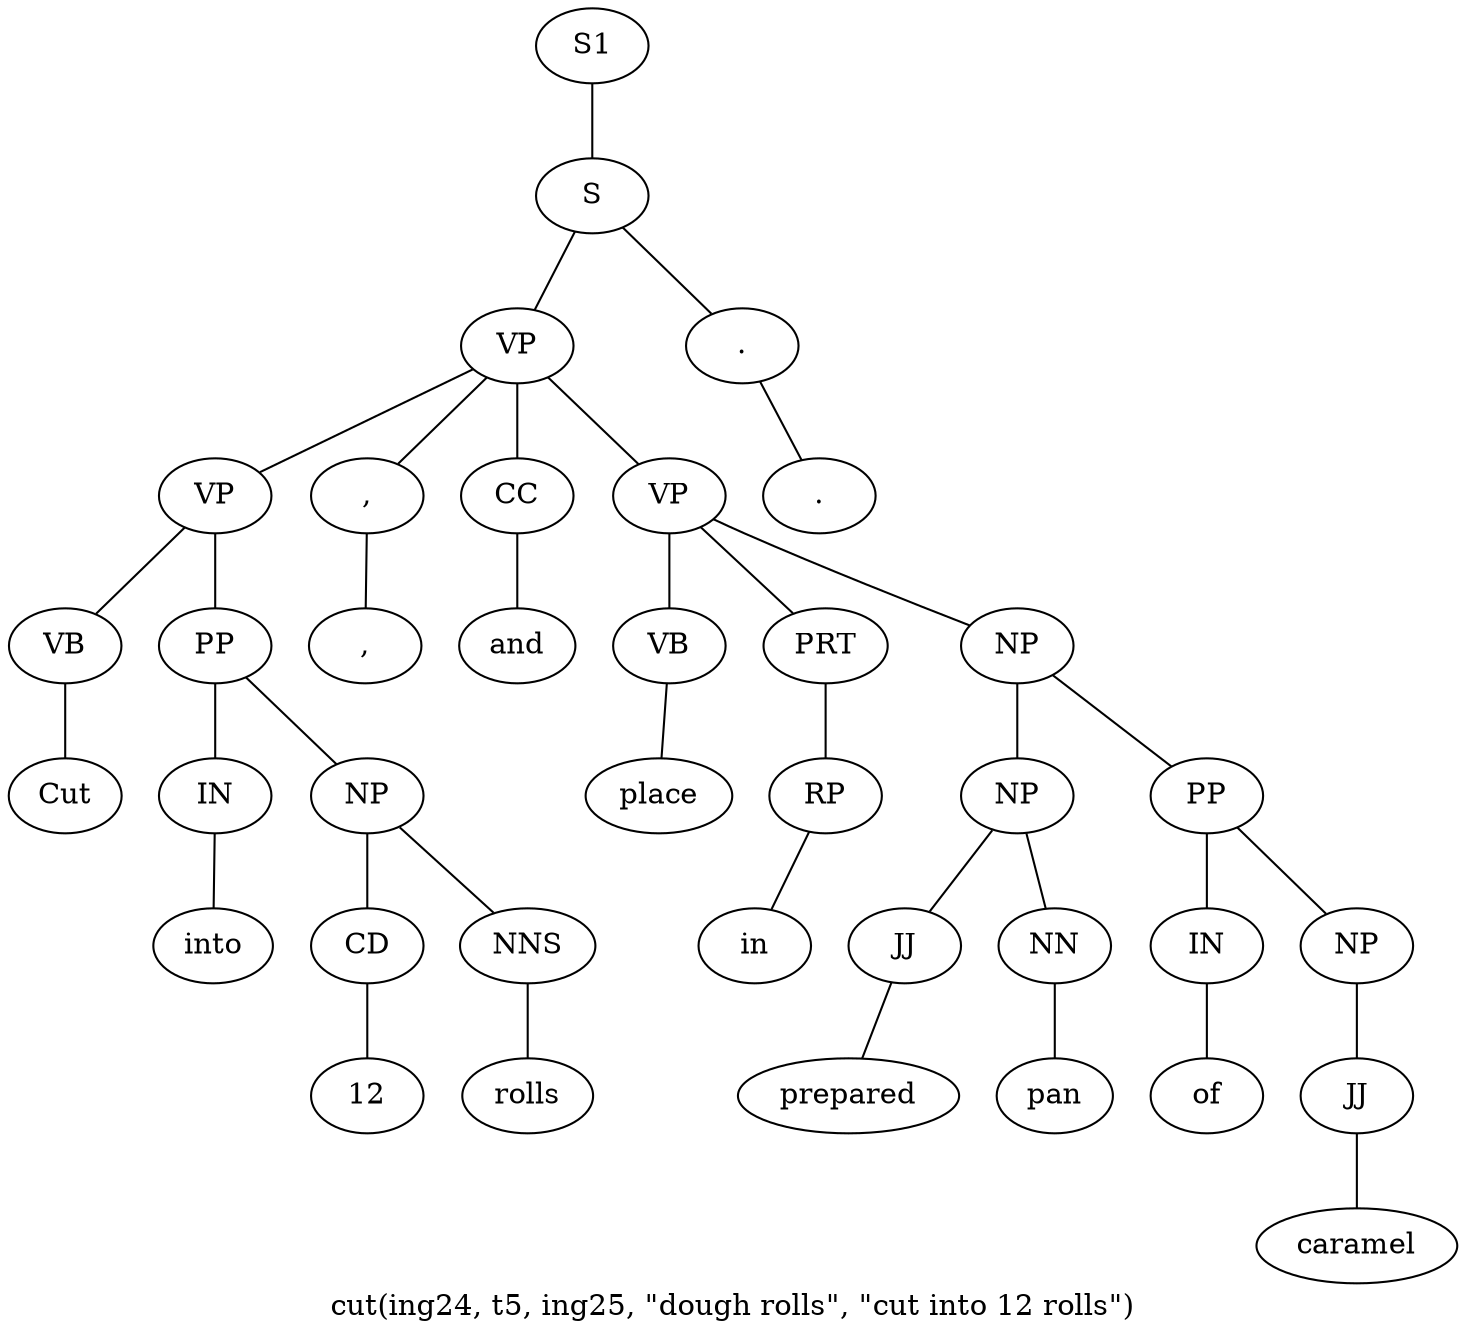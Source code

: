 graph SyntaxGraph {
	label = "cut(ing24, t5, ing25, \"dough rolls\", \"cut into 12 rolls\")";
	Node0 [label="S1"];
	Node1 [label="S"];
	Node2 [label="VP"];
	Node3 [label="VP"];
	Node4 [label="VB"];
	Node5 [label="Cut"];
	Node6 [label="PP"];
	Node7 [label="IN"];
	Node8 [label="into"];
	Node9 [label="NP"];
	Node10 [label="CD"];
	Node11 [label="12"];
	Node12 [label="NNS"];
	Node13 [label="rolls"];
	Node14 [label=","];
	Node15 [label=","];
	Node16 [label="CC"];
	Node17 [label="and"];
	Node18 [label="VP"];
	Node19 [label="VB"];
	Node20 [label="place"];
	Node21 [label="PRT"];
	Node22 [label="RP"];
	Node23 [label="in"];
	Node24 [label="NP"];
	Node25 [label="NP"];
	Node26 [label="JJ"];
	Node27 [label="prepared"];
	Node28 [label="NN"];
	Node29 [label="pan"];
	Node30 [label="PP"];
	Node31 [label="IN"];
	Node32 [label="of"];
	Node33 [label="NP"];
	Node34 [label="JJ"];
	Node35 [label="caramel"];
	Node36 [label="."];
	Node37 [label="."];

	Node0 -- Node1;
	Node1 -- Node2;
	Node1 -- Node36;
	Node2 -- Node3;
	Node2 -- Node14;
	Node2 -- Node16;
	Node2 -- Node18;
	Node3 -- Node4;
	Node3 -- Node6;
	Node4 -- Node5;
	Node6 -- Node7;
	Node6 -- Node9;
	Node7 -- Node8;
	Node9 -- Node10;
	Node9 -- Node12;
	Node10 -- Node11;
	Node12 -- Node13;
	Node14 -- Node15;
	Node16 -- Node17;
	Node18 -- Node19;
	Node18 -- Node21;
	Node18 -- Node24;
	Node19 -- Node20;
	Node21 -- Node22;
	Node22 -- Node23;
	Node24 -- Node25;
	Node24 -- Node30;
	Node25 -- Node26;
	Node25 -- Node28;
	Node26 -- Node27;
	Node28 -- Node29;
	Node30 -- Node31;
	Node30 -- Node33;
	Node31 -- Node32;
	Node33 -- Node34;
	Node34 -- Node35;
	Node36 -- Node37;
}
